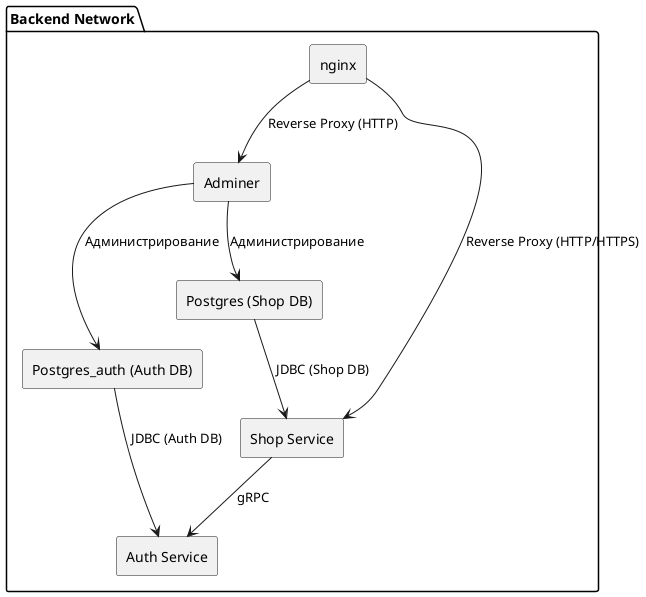 @startuml
skinparam componentStyle rectangle

package "Backend Network" {

  [Postgres (Shop DB)] as DB_Shop
  [Postgres_auth (Auth DB)] as DB_Auth

  [Adminer] as Adminer

  [Auth Service] as AuthService

  ' Объединённый компонент для всех shop-сервисов
  [Shop Service] as ShopService

  [nginx] as Nginx
}

' Связи между компонентами:
DB_Shop --> ShopService : JDBC (Shop DB)
DB_Auth --> AuthService : JDBC (Auth DB)
Adminer --> DB_Shop : Администрирование
Adminer --> DB_Auth : Администрирование

' gRPC вызов от Shop Service к Auth Service: оставляем только протокол
ShopService --> AuthService : gRPC

' nginx действует как реверс-прокси
Nginx --> ShopService : Reverse Proxy (HTTP/HTTPS)
Nginx --> Adminer : Reverse Proxy (HTTP)

@enduml
